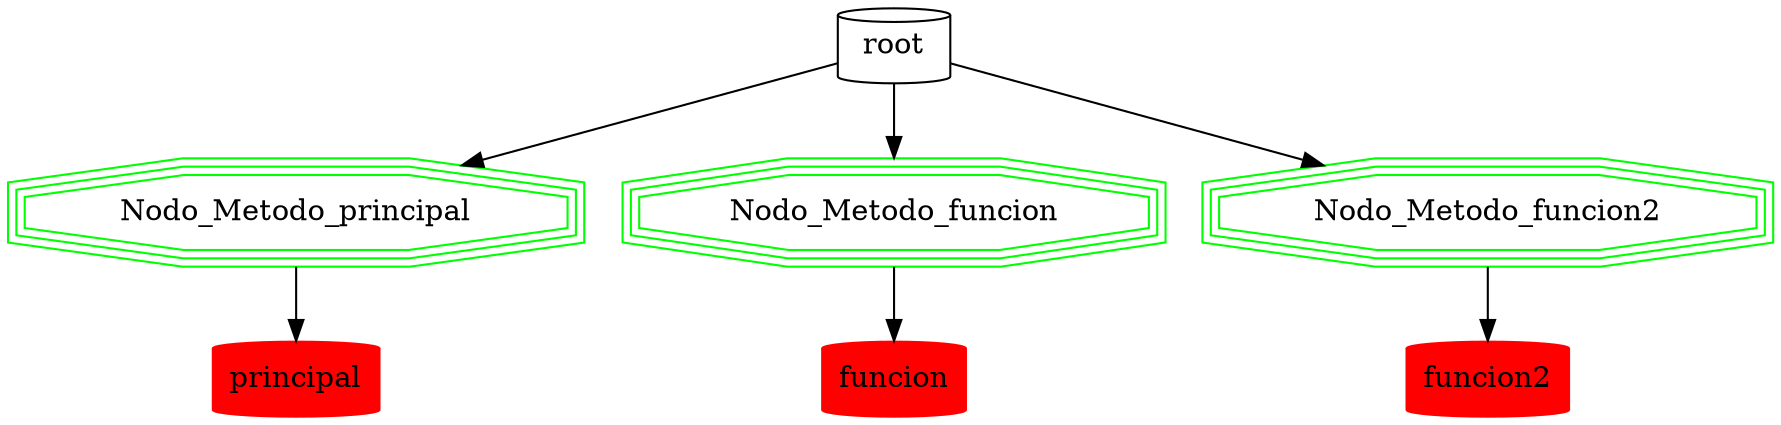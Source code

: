 digraph{
root->Nodo_Metodo_principal->principal;
root [shape = cylinder, color = black];
principal [shape = cylinder, color = red, style = filled];
Nodo_Metodo_principal [shape = tripleoctagon, color = green];
root->Nodo_Metodo_funcion->funcion;
root [shape = cylinder, color = black];
funcion [shape = cylinder, color = red, style = filled];
Nodo_Metodo_funcion [shape = tripleoctagon, color = green];
root->Nodo_Metodo_funcion2->funcion2;
root [shape = cylinder, color = black];
funcion2 [shape = cylinder, color = red, style = filled];
Nodo_Metodo_funcion2 [shape = tripleoctagon, color = green];
}